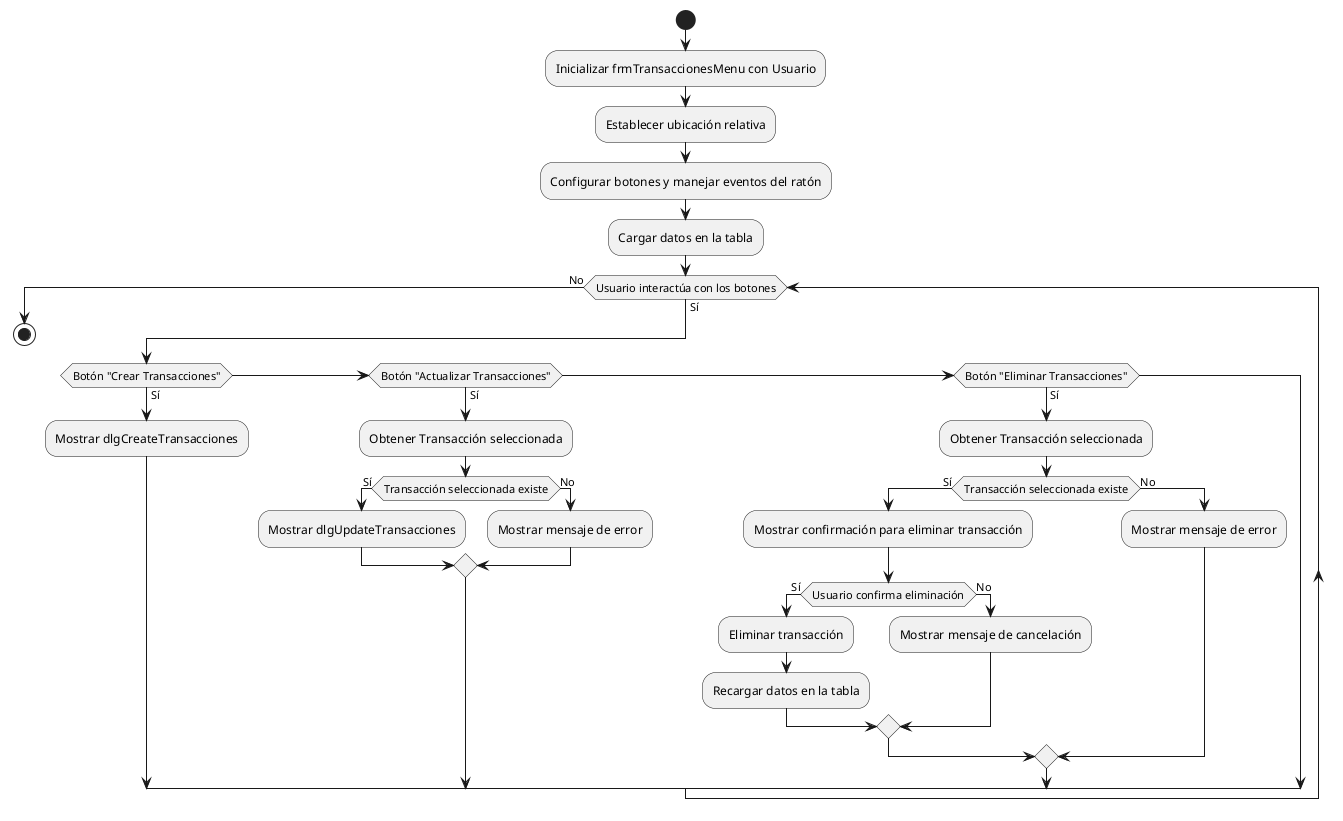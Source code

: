 @startuml
start
:Inicializar frmTransaccionesMenu con Usuario;
:Establecer ubicación relativa;
:Configurar botones y manejar eventos del ratón;
:Cargar datos en la tabla;
while (Usuario interactúa con los botones) is (Sí)
  if (Botón "Crear Transacciones") then (Sí)
    :Mostrar dlgCreateTransacciones;
  else if (Botón "Actualizar Transacciones") then (Sí)
    :Obtener Transacción seleccionada;
    if (Transacción seleccionada existe) then (Sí)
      :Mostrar dlgUpdateTransacciones;
    else (No)
      :Mostrar mensaje de error;
    endif
  else if (Botón "Eliminar Transacciones") then (Sí)
    :Obtener Transacción seleccionada;
    if (Transacción seleccionada existe) then (Sí)
      :Mostrar confirmación para eliminar transacción;
      if (Usuario confirma eliminación) then (Sí)
        :Eliminar transacción;
        :Recargar datos en la tabla;
      else (No)
        :Mostrar mensaje de cancelación;
      endif
    else (No)
      :Mostrar mensaje de error;
    endif
  endif
endwhile (No)
stop
@enduml
